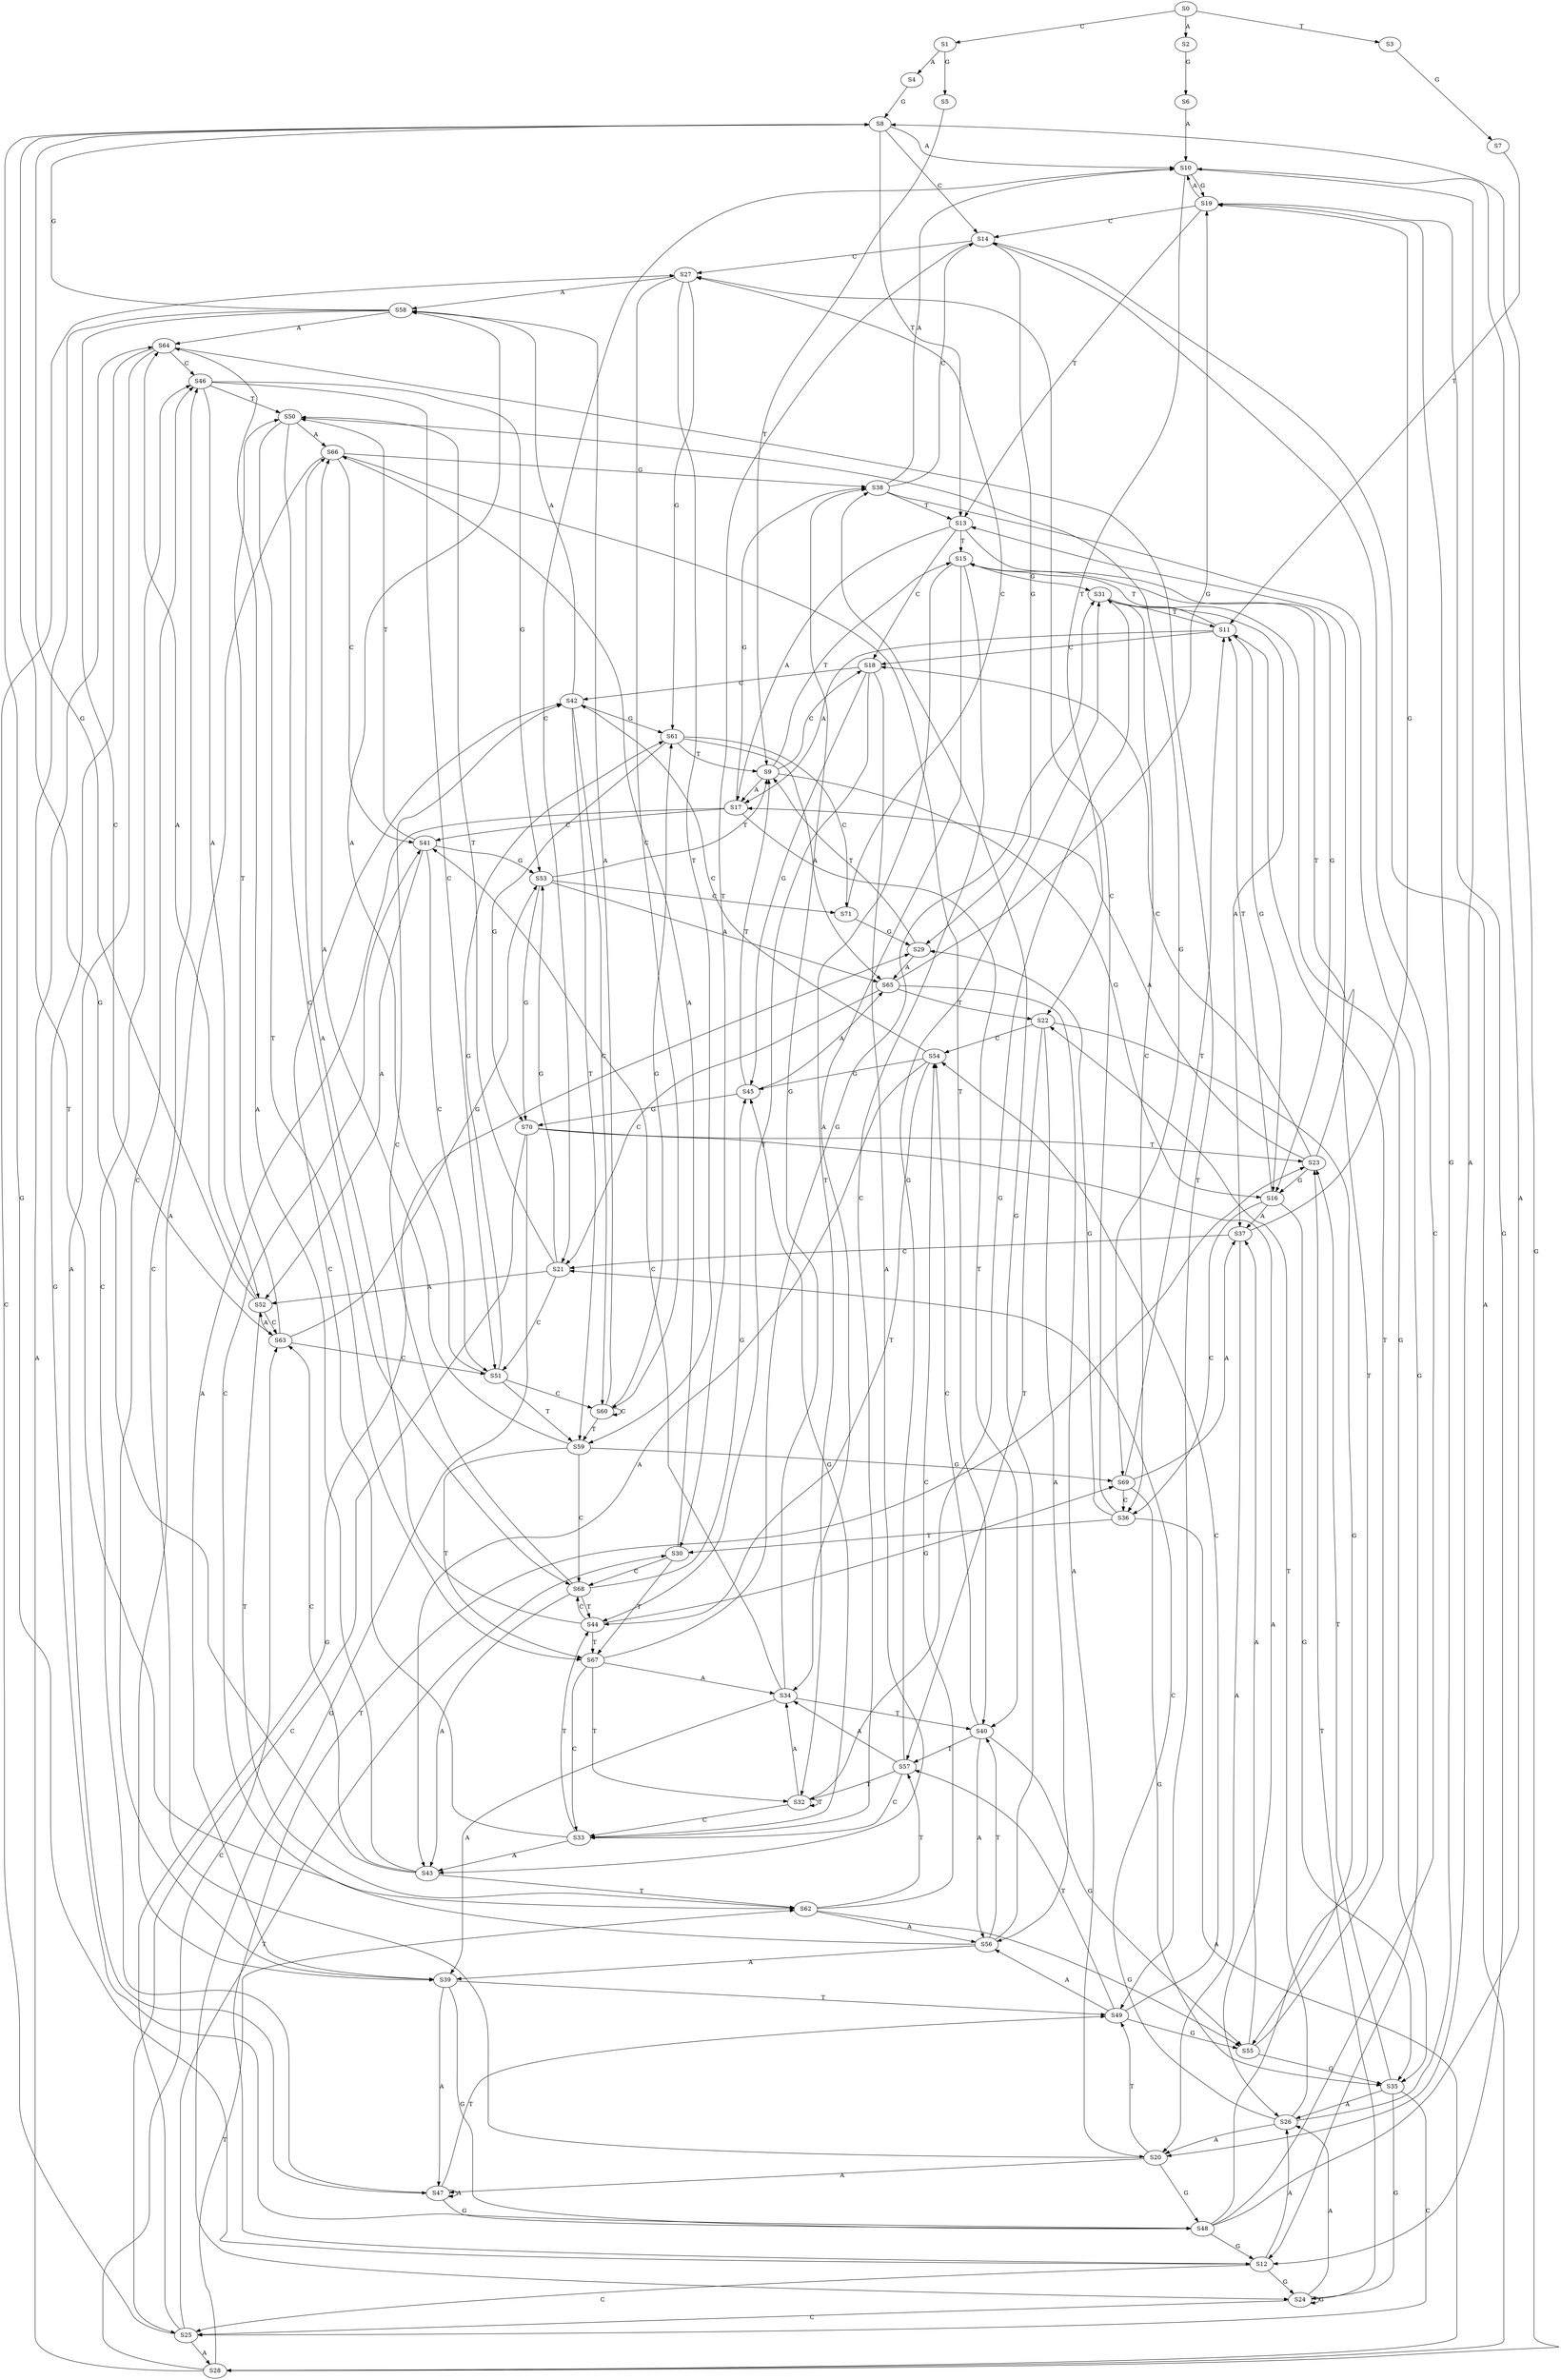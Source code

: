 strict digraph  {
	S0 -> S1 [ label = C ];
	S0 -> S2 [ label = A ];
	S0 -> S3 [ label = T ];
	S1 -> S4 [ label = A ];
	S1 -> S5 [ label = G ];
	S2 -> S6 [ label = G ];
	S3 -> S7 [ label = G ];
	S4 -> S8 [ label = G ];
	S5 -> S9 [ label = T ];
	S6 -> S10 [ label = A ];
	S7 -> S11 [ label = T ];
	S8 -> S12 [ label = G ];
	S8 -> S10 [ label = A ];
	S8 -> S13 [ label = T ];
	S8 -> S14 [ label = C ];
	S9 -> S15 [ label = T ];
	S9 -> S16 [ label = G ];
	S9 -> S17 [ label = A ];
	S9 -> S18 [ label = C ];
	S10 -> S19 [ label = G ];
	S10 -> S20 [ label = A ];
	S10 -> S21 [ label = C ];
	S10 -> S22 [ label = T ];
	S11 -> S18 [ label = C ];
	S11 -> S15 [ label = T ];
	S11 -> S16 [ label = G ];
	S11 -> S17 [ label = A ];
	S12 -> S23 [ label = T ];
	S12 -> S24 [ label = G ];
	S12 -> S25 [ label = C ];
	S12 -> S26 [ label = A ];
	S13 -> S17 [ label = A ];
	S13 -> S16 [ label = G ];
	S13 -> S18 [ label = C ];
	S13 -> S15 [ label = T ];
	S14 -> S27 [ label = C ];
	S14 -> S28 [ label = A ];
	S14 -> S29 [ label = G ];
	S14 -> S30 [ label = T ];
	S15 -> S31 [ label = G ];
	S15 -> S32 [ label = T ];
	S15 -> S33 [ label = C ];
	S15 -> S34 [ label = A ];
	S16 -> S35 [ label = G ];
	S16 -> S36 [ label = C ];
	S16 -> S11 [ label = T ];
	S16 -> S37 [ label = A ];
	S17 -> S38 [ label = G ];
	S17 -> S39 [ label = A ];
	S17 -> S40 [ label = T ];
	S17 -> S41 [ label = C ];
	S18 -> S42 [ label = C ];
	S18 -> S43 [ label = A ];
	S18 -> S44 [ label = T ];
	S18 -> S45 [ label = G ];
	S19 -> S14 [ label = C ];
	S19 -> S12 [ label = G ];
	S19 -> S10 [ label = A ];
	S19 -> S13 [ label = T ];
	S20 -> S46 [ label = C ];
	S20 -> S47 [ label = A ];
	S20 -> S48 [ label = G ];
	S20 -> S49 [ label = T ];
	S21 -> S50 [ label = T ];
	S21 -> S51 [ label = C ];
	S21 -> S52 [ label = A ];
	S21 -> S53 [ label = G ];
	S22 -> S54 [ label = C ];
	S22 -> S55 [ label = G ];
	S22 -> S56 [ label = A ];
	S22 -> S57 [ label = T ];
	S23 -> S17 [ label = A ];
	S23 -> S15 [ label = T ];
	S23 -> S16 [ label = G ];
	S23 -> S18 [ label = C ];
	S24 -> S23 [ label = T ];
	S24 -> S24 [ label = G ];
	S24 -> S26 [ label = A ];
	S24 -> S25 [ label = C ];
	S25 -> S29 [ label = G ];
	S25 -> S30 [ label = T ];
	S25 -> S28 [ label = A ];
	S25 -> S27 [ label = C ];
	S26 -> S22 [ label = T ];
	S26 -> S21 [ label = C ];
	S26 -> S20 [ label = A ];
	S26 -> S19 [ label = G ];
	S27 -> S58 [ label = A ];
	S27 -> S59 [ label = T ];
	S27 -> S60 [ label = C ];
	S27 -> S61 [ label = G ];
	S28 -> S62 [ label = T ];
	S28 -> S63 [ label = C ];
	S28 -> S64 [ label = A ];
	S28 -> S8 [ label = G ];
	S29 -> S65 [ label = A ];
	S29 -> S9 [ label = T ];
	S30 -> S66 [ label = A ];
	S30 -> S67 [ label = T ];
	S30 -> S68 [ label = C ];
	S31 -> S11 [ label = T ];
	S31 -> S37 [ label = A ];
	S31 -> S36 [ label = C ];
	S31 -> S35 [ label = G ];
	S32 -> S33 [ label = C ];
	S32 -> S32 [ label = T ];
	S32 -> S31 [ label = G ];
	S32 -> S34 [ label = A ];
	S33 -> S43 [ label = A ];
	S33 -> S42 [ label = C ];
	S33 -> S44 [ label = T ];
	S33 -> S45 [ label = G ];
	S34 -> S38 [ label = G ];
	S34 -> S39 [ label = A ];
	S34 -> S41 [ label = C ];
	S34 -> S40 [ label = T ];
	S35 -> S23 [ label = T ];
	S35 -> S24 [ label = G ];
	S35 -> S26 [ label = A ];
	S35 -> S25 [ label = C ];
	S36 -> S27 [ label = C ];
	S36 -> S30 [ label = T ];
	S36 -> S28 [ label = A ];
	S36 -> S29 [ label = G ];
	S37 -> S20 [ label = A ];
	S37 -> S21 [ label = C ];
	S37 -> S19 [ label = G ];
	S38 -> S14 [ label = C ];
	S38 -> S10 [ label = A ];
	S38 -> S13 [ label = T ];
	S38 -> S12 [ label = G ];
	S39 -> S47 [ label = A ];
	S39 -> S46 [ label = C ];
	S39 -> S48 [ label = G ];
	S39 -> S49 [ label = T ];
	S40 -> S55 [ label = G ];
	S40 -> S56 [ label = A ];
	S40 -> S54 [ label = C ];
	S40 -> S57 [ label = T ];
	S41 -> S52 [ label = A ];
	S41 -> S50 [ label = T ];
	S41 -> S51 [ label = C ];
	S41 -> S53 [ label = G ];
	S42 -> S58 [ label = A ];
	S42 -> S59 [ label = T ];
	S42 -> S60 [ label = C ];
	S42 -> S61 [ label = G ];
	S43 -> S63 [ label = C ];
	S43 -> S62 [ label = T ];
	S43 -> S64 [ label = A ];
	S43 -> S8 [ label = G ];
	S44 -> S68 [ label = C ];
	S44 -> S69 [ label = G ];
	S44 -> S67 [ label = T ];
	S44 -> S66 [ label = A ];
	S45 -> S70 [ label = G ];
	S45 -> S9 [ label = T ];
	S45 -> S65 [ label = A ];
	S46 -> S52 [ label = A ];
	S46 -> S53 [ label = G ];
	S46 -> S50 [ label = T ];
	S46 -> S51 [ label = C ];
	S47 -> S46 [ label = C ];
	S47 -> S47 [ label = A ];
	S47 -> S48 [ label = G ];
	S47 -> S49 [ label = T ];
	S48 -> S13 [ label = T ];
	S48 -> S12 [ label = G ];
	S48 -> S10 [ label = A ];
	S48 -> S14 [ label = C ];
	S49 -> S54 [ label = C ];
	S49 -> S55 [ label = G ];
	S49 -> S56 [ label = A ];
	S49 -> S57 [ label = T ];
	S50 -> S66 [ label = A ];
	S50 -> S67 [ label = T ];
	S50 -> S68 [ label = C ];
	S50 -> S69 [ label = G ];
	S51 -> S59 [ label = T ];
	S51 -> S58 [ label = A ];
	S51 -> S61 [ label = G ];
	S51 -> S60 [ label = C ];
	S52 -> S8 [ label = G ];
	S52 -> S63 [ label = C ];
	S52 -> S62 [ label = T ];
	S52 -> S64 [ label = A ];
	S53 -> S70 [ label = G ];
	S53 -> S65 [ label = A ];
	S53 -> S9 [ label = T ];
	S53 -> S71 [ label = C ];
	S54 -> S44 [ label = T ];
	S54 -> S42 [ label = C ];
	S54 -> S43 [ label = A ];
	S54 -> S45 [ label = G ];
	S55 -> S35 [ label = G ];
	S55 -> S11 [ label = T ];
	S55 -> S37 [ label = A ];
	S56 -> S40 [ label = T ];
	S56 -> S38 [ label = G ];
	S56 -> S39 [ label = A ];
	S56 -> S41 [ label = C ];
	S57 -> S33 [ label = C ];
	S57 -> S32 [ label = T ];
	S57 -> S34 [ label = A ];
	S57 -> S31 [ label = G ];
	S58 -> S64 [ label = A ];
	S58 -> S62 [ label = T ];
	S58 -> S8 [ label = G ];
	S58 -> S63 [ label = C ];
	S59 -> S69 [ label = G ];
	S59 -> S67 [ label = T ];
	S59 -> S68 [ label = C ];
	S59 -> S66 [ label = A ];
	S60 -> S59 [ label = T ];
	S60 -> S60 [ label = C ];
	S60 -> S58 [ label = A ];
	S60 -> S61 [ label = G ];
	S61 -> S70 [ label = G ];
	S61 -> S65 [ label = A ];
	S61 -> S9 [ label = T ];
	S61 -> S71 [ label = C ];
	S62 -> S57 [ label = T ];
	S62 -> S54 [ label = C ];
	S62 -> S56 [ label = A ];
	S62 -> S55 [ label = G ];
	S63 -> S51 [ label = C ];
	S63 -> S53 [ label = G ];
	S63 -> S50 [ label = T ];
	S63 -> S52 [ label = A ];
	S64 -> S48 [ label = G ];
	S64 -> S49 [ label = T ];
	S64 -> S46 [ label = C ];
	S64 -> S47 [ label = A ];
	S65 -> S20 [ label = A ];
	S65 -> S22 [ label = T ];
	S65 -> S21 [ label = C ];
	S65 -> S19 [ label = G ];
	S66 -> S39 [ label = A ];
	S66 -> S41 [ label = C ];
	S66 -> S40 [ label = T ];
	S66 -> S38 [ label = G ];
	S67 -> S33 [ label = C ];
	S67 -> S34 [ label = A ];
	S67 -> S31 [ label = G ];
	S67 -> S32 [ label = T ];
	S68 -> S42 [ label = C ];
	S68 -> S43 [ label = A ];
	S68 -> S45 [ label = G ];
	S68 -> S44 [ label = T ];
	S69 -> S35 [ label = G ];
	S69 -> S11 [ label = T ];
	S69 -> S37 [ label = A ];
	S69 -> S36 [ label = C ];
	S70 -> S24 [ label = G ];
	S70 -> S26 [ label = A ];
	S70 -> S23 [ label = T ];
	S70 -> S25 [ label = C ];
	S71 -> S27 [ label = C ];
	S71 -> S29 [ label = G ];
}
